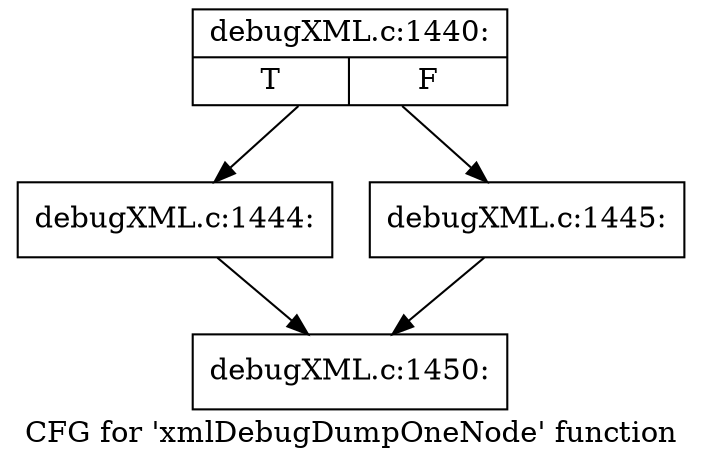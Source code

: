 digraph "CFG for 'xmlDebugDumpOneNode' function" {
	label="CFG for 'xmlDebugDumpOneNode' function";

	Node0x563aec59ea30 [shape=record,label="{debugXML.c:1440:|{<s0>T|<s1>F}}"];
	Node0x563aec59ea30 -> Node0x563aec59fc20;
	Node0x563aec59ea30 -> Node0x563aec59fc70;
	Node0x563aec59fc20 [shape=record,label="{debugXML.c:1444:}"];
	Node0x563aec59fc20 -> Node0x563aec59ed40;
	Node0x563aec59fc70 [shape=record,label="{debugXML.c:1445:}"];
	Node0x563aec59fc70 -> Node0x563aec59ed40;
	Node0x563aec59ed40 [shape=record,label="{debugXML.c:1450:}"];
}
